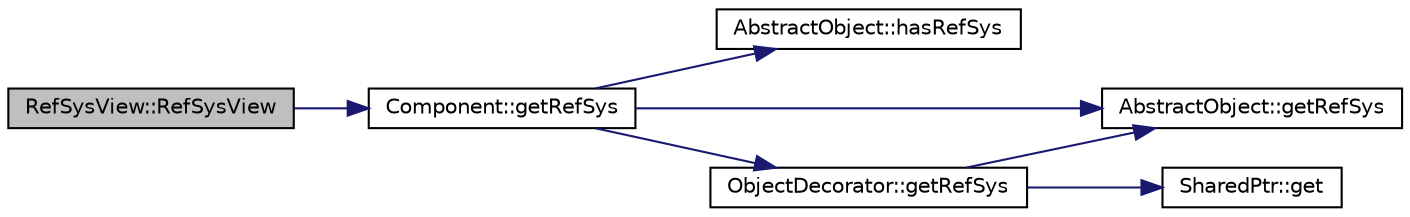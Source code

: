 digraph "RefSysView::RefSysView"
{
  edge [fontname="Helvetica",fontsize="10",labelfontname="Helvetica",labelfontsize="10"];
  node [fontname="Helvetica",fontsize="10",shape=record];
  rankdir="LR";
  Node6 [label="RefSysView::RefSysView",height=0.2,width=0.4,color="black", fillcolor="grey75", style="filled", fontcolor="black"];
  Node6 -> Node7 [color="midnightblue",fontsize="10",style="solid",fontname="Helvetica"];
  Node7 [label="Component::getRefSys",height=0.2,width=0.4,color="black", fillcolor="white", style="filled",URL="$classComponent.html#aa3f50933e3474505fd241e6c9c1cf300"];
  Node7 -> Node8 [color="midnightblue",fontsize="10",style="solid",fontname="Helvetica"];
  Node8 [label="AbstractObject::hasRefSys",height=0.2,width=0.4,color="black", fillcolor="white", style="filled",URL="$classAbstractObject.html#aab5d4d8a53d59bd8b206be9d35d2120f"];
  Node7 -> Node9 [color="midnightblue",fontsize="10",style="solid",fontname="Helvetica"];
  Node9 [label="AbstractObject::getRefSys",height=0.2,width=0.4,color="black", fillcolor="white", style="filled",URL="$classAbstractObject.html#ad7e95ecc03215458c2587cca04cc8f4a"];
  Node7 -> Node10 [color="midnightblue",fontsize="10",style="solid",fontname="Helvetica"];
  Node10 [label="ObjectDecorator::getRefSys",height=0.2,width=0.4,color="black", fillcolor="white", style="filled",URL="$classObjectDecorator.html#ae730b62d7a577c130ff49300433016aa"];
  Node10 -> Node11 [color="midnightblue",fontsize="10",style="solid",fontname="Helvetica"];
  Node11 [label="SharedPtr::get",height=0.2,width=0.4,color="black", fillcolor="white", style="filled",URL="$classSharedPtr.html#a49ccede7111c7d25c1b1752b8ede30f5",tooltip="Gets the pointer hold. "];
  Node10 -> Node9 [color="midnightblue",fontsize="10",style="solid",fontname="Helvetica"];
}
